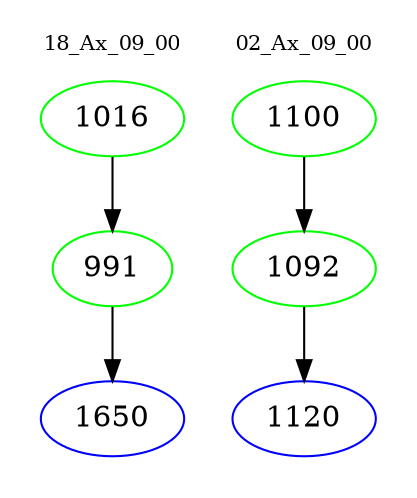 digraph{
subgraph cluster_0 {
color = white
label = "18_Ax_09_00";
fontsize=10;
T0_1016 [label="1016", color="green"]
T0_1016 -> T0_991 [color="black"]
T0_991 [label="991", color="green"]
T0_991 -> T0_1650 [color="black"]
T0_1650 [label="1650", color="blue"]
}
subgraph cluster_1 {
color = white
label = "02_Ax_09_00";
fontsize=10;
T1_1100 [label="1100", color="green"]
T1_1100 -> T1_1092 [color="black"]
T1_1092 [label="1092", color="green"]
T1_1092 -> T1_1120 [color="black"]
T1_1120 [label="1120", color="blue"]
}
}
